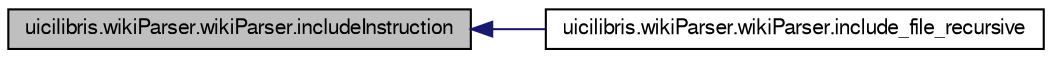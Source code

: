 digraph G
{
  edge [fontname="FreeSans",fontsize="10",labelfontname="FreeSans",labelfontsize="10"];
  node [fontname="FreeSans",fontsize="10",shape=record];
  rankdir="LR";
  Node1 [label="uicilibris.wikiParser.wikiParser.includeInstruction",height=0.2,width=0.4,color="black", fillcolor="grey75", style="filled" fontcolor="black"];
  Node1 -> Node2 [dir="back",color="midnightblue",fontsize="10",style="solid",fontname="FreeSans"];
  Node2 [label="uicilibris.wikiParser.wikiParser.include_file_recursive",height=0.2,width=0.4,color="black", fillcolor="white", style="filled",URL="$classuicilibris_1_1wikiParser_1_1wikiParser.html#a2af2d56994cbc429e28597a3e1037447",tooltip="makes a list of lines from a file, including recursively other files when necessary"];
}
